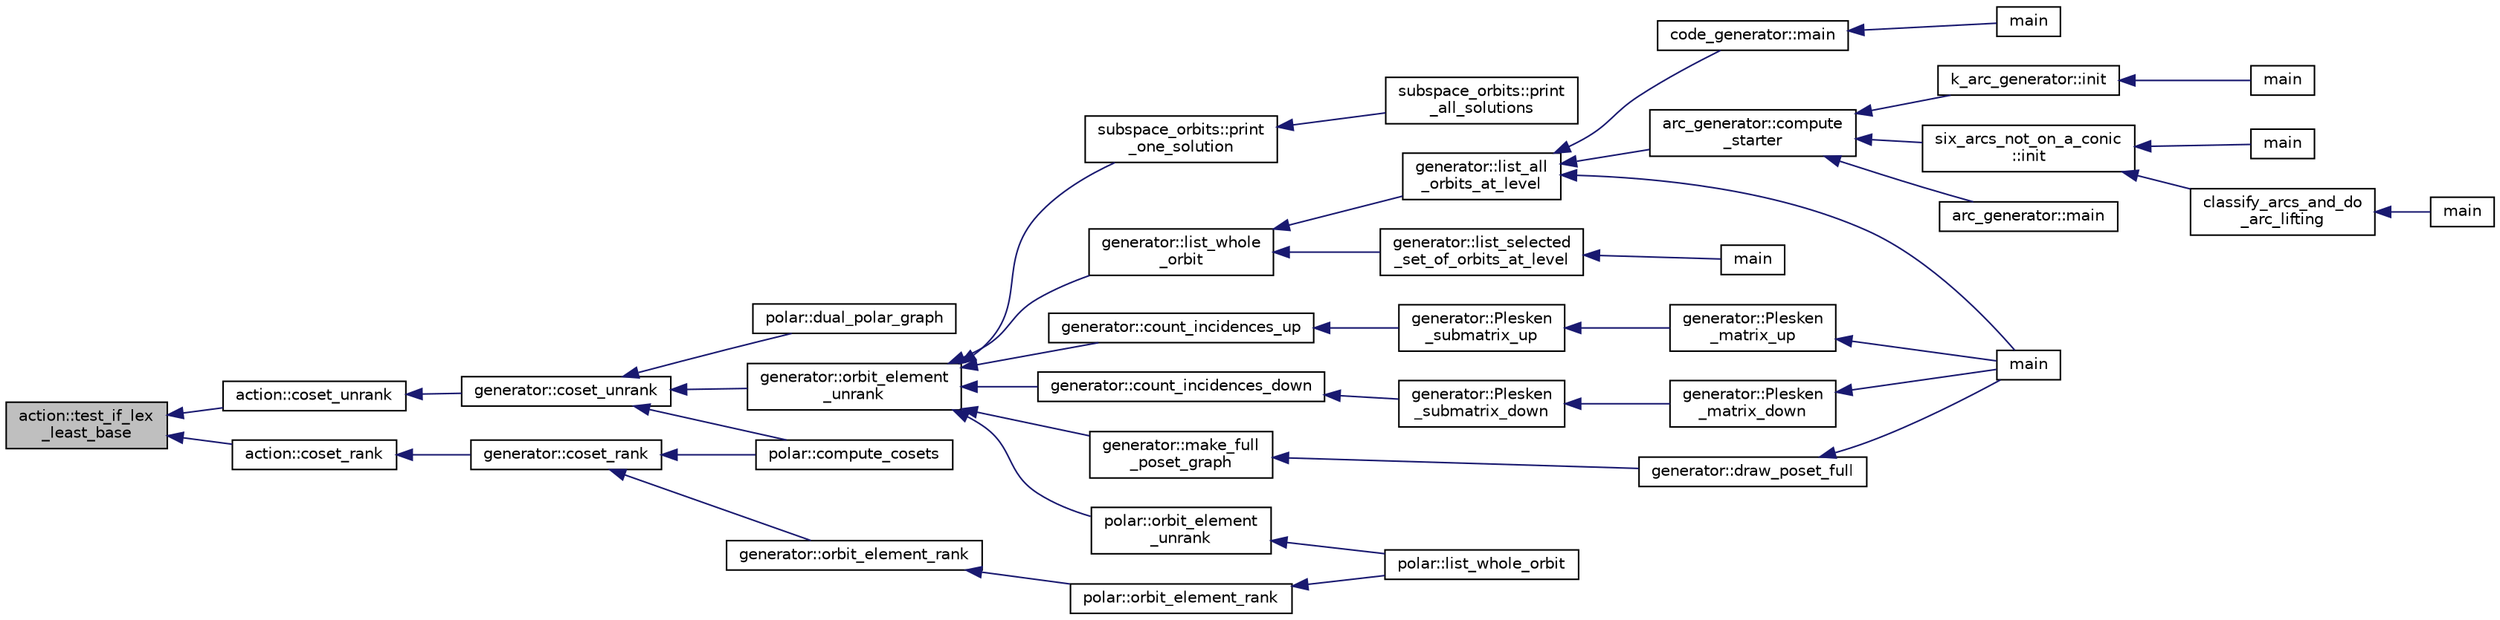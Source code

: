 digraph "action::test_if_lex_least_base"
{
  edge [fontname="Helvetica",fontsize="10",labelfontname="Helvetica",labelfontsize="10"];
  node [fontname="Helvetica",fontsize="10",shape=record];
  rankdir="LR";
  Node35582 [label="action::test_if_lex\l_least_base",height=0.2,width=0.4,color="black", fillcolor="grey75", style="filled", fontcolor="black"];
  Node35582 -> Node35583 [dir="back",color="midnightblue",fontsize="10",style="solid",fontname="Helvetica"];
  Node35583 [label="action::coset_unrank",height=0.2,width=0.4,color="black", fillcolor="white", style="filled",URL="$d2/d86/classaction.html#aeabf488f671d4e77a8a892eb58d82b34"];
  Node35583 -> Node35584 [dir="back",color="midnightblue",fontsize="10",style="solid",fontname="Helvetica"];
  Node35584 [label="generator::coset_unrank",height=0.2,width=0.4,color="black", fillcolor="white", style="filled",URL="$d7/d73/classgenerator.html#a489f02ee804f130f666029a46020aaf6"];
  Node35584 -> Node35585 [dir="back",color="midnightblue",fontsize="10",style="solid",fontname="Helvetica"];
  Node35585 [label="polar::compute_cosets",height=0.2,width=0.4,color="black", fillcolor="white", style="filled",URL="$da/d1c/classpolar.html#a1fae83636607982bad299fd84380fc40"];
  Node35584 -> Node35586 [dir="back",color="midnightblue",fontsize="10",style="solid",fontname="Helvetica"];
  Node35586 [label="polar::dual_polar_graph",height=0.2,width=0.4,color="black", fillcolor="white", style="filled",URL="$da/d1c/classpolar.html#a6e5e2b0d9d3447cac72cb82ce3d2e9e5"];
  Node35584 -> Node35587 [dir="back",color="midnightblue",fontsize="10",style="solid",fontname="Helvetica"];
  Node35587 [label="generator::orbit_element\l_unrank",height=0.2,width=0.4,color="black", fillcolor="white", style="filled",URL="$d7/d73/classgenerator.html#a26a8d0b1964170e19dcbd37fa0a4957f"];
  Node35587 -> Node35588 [dir="back",color="midnightblue",fontsize="10",style="solid",fontname="Helvetica"];
  Node35588 [label="polar::orbit_element\l_unrank",height=0.2,width=0.4,color="black", fillcolor="white", style="filled",URL="$da/d1c/classpolar.html#abcc67b841c60f84478e531f9facf0b82"];
  Node35588 -> Node35589 [dir="back",color="midnightblue",fontsize="10",style="solid",fontname="Helvetica"];
  Node35589 [label="polar::list_whole_orbit",height=0.2,width=0.4,color="black", fillcolor="white", style="filled",URL="$da/d1c/classpolar.html#a26f04b7c75e45604ab772931ed2916fd"];
  Node35587 -> Node35590 [dir="back",color="midnightblue",fontsize="10",style="solid",fontname="Helvetica"];
  Node35590 [label="generator::list_whole\l_orbit",height=0.2,width=0.4,color="black", fillcolor="white", style="filled",URL="$d7/d73/classgenerator.html#aa102d1c1e32f0cd1dafeab1e0d1c18c1"];
  Node35590 -> Node35591 [dir="back",color="midnightblue",fontsize="10",style="solid",fontname="Helvetica"];
  Node35591 [label="generator::list_all\l_orbits_at_level",height=0.2,width=0.4,color="black", fillcolor="white", style="filled",URL="$d7/d73/classgenerator.html#a650880bf92f9f2bf124d4ead2cc01f70"];
  Node35591 -> Node35592 [dir="back",color="midnightblue",fontsize="10",style="solid",fontname="Helvetica"];
  Node35592 [label="code_generator::main",height=0.2,width=0.4,color="black", fillcolor="white", style="filled",URL="$db/d37/classcode__generator.html#ab3cf3a306e4032c2b471ac95321c599f"];
  Node35592 -> Node35593 [dir="back",color="midnightblue",fontsize="10",style="solid",fontname="Helvetica"];
  Node35593 [label="main",height=0.2,width=0.4,color="black", fillcolor="white", style="filled",URL="$d4/d4f/codes_8_c.html#a217dbf8b442f20279ea00b898af96f52"];
  Node35591 -> Node35594 [dir="back",color="midnightblue",fontsize="10",style="solid",fontname="Helvetica"];
  Node35594 [label="main",height=0.2,width=0.4,color="black", fillcolor="white", style="filled",URL="$de/d2d/graph_2graph_8_c.html#a217dbf8b442f20279ea00b898af96f52"];
  Node35591 -> Node35595 [dir="back",color="midnightblue",fontsize="10",style="solid",fontname="Helvetica"];
  Node35595 [label="arc_generator::compute\l_starter",height=0.2,width=0.4,color="black", fillcolor="white", style="filled",URL="$d4/d21/classarc__generator.html#aad1dcec3a1c302e743d574bd1ac857d9"];
  Node35595 -> Node35596 [dir="back",color="midnightblue",fontsize="10",style="solid",fontname="Helvetica"];
  Node35596 [label="arc_generator::main",height=0.2,width=0.4,color="black", fillcolor="white", style="filled",URL="$d4/d21/classarc__generator.html#ad80140b51b165dad1fe6ab232be7829a"];
  Node35595 -> Node35597 [dir="back",color="midnightblue",fontsize="10",style="solid",fontname="Helvetica"];
  Node35597 [label="k_arc_generator::init",height=0.2,width=0.4,color="black", fillcolor="white", style="filled",URL="$d6/dd8/classk__arc__generator.html#a6036d9f52ede9f8ca681505626b5361d"];
  Node35597 -> Node35598 [dir="back",color="midnightblue",fontsize="10",style="solid",fontname="Helvetica"];
  Node35598 [label="main",height=0.2,width=0.4,color="black", fillcolor="white", style="filled",URL="$d6/d01/k__arc__generator__main_8_c.html#a217dbf8b442f20279ea00b898af96f52"];
  Node35595 -> Node35599 [dir="back",color="midnightblue",fontsize="10",style="solid",fontname="Helvetica"];
  Node35599 [label="six_arcs_not_on_a_conic\l::init",height=0.2,width=0.4,color="black", fillcolor="white", style="filled",URL="$d8/de6/classsix__arcs__not__on__a__conic.html#a7a4d5cf8a098488729934cfa8a70944a"];
  Node35599 -> Node35600 [dir="back",color="midnightblue",fontsize="10",style="solid",fontname="Helvetica"];
  Node35600 [label="classify_arcs_and_do\l_arc_lifting",height=0.2,width=0.4,color="black", fillcolor="white", style="filled",URL="$d6/dc3/arc__lifting__main_8_c.html#afdd7be16f16b8c71e9a72fe5f6a0b59c"];
  Node35600 -> Node35601 [dir="back",color="midnightblue",fontsize="10",style="solid",fontname="Helvetica"];
  Node35601 [label="main",height=0.2,width=0.4,color="black", fillcolor="white", style="filled",URL="$d6/dc3/arc__lifting__main_8_c.html#a217dbf8b442f20279ea00b898af96f52"];
  Node35599 -> Node35602 [dir="back",color="midnightblue",fontsize="10",style="solid",fontname="Helvetica"];
  Node35602 [label="main",height=0.2,width=0.4,color="black", fillcolor="white", style="filled",URL="$d2/dfa/create__surface__main_8_c.html#a217dbf8b442f20279ea00b898af96f52"];
  Node35590 -> Node35603 [dir="back",color="midnightblue",fontsize="10",style="solid",fontname="Helvetica"];
  Node35603 [label="generator::list_selected\l_set_of_orbits_at_level",height=0.2,width=0.4,color="black", fillcolor="white", style="filled",URL="$d7/d73/classgenerator.html#a391f8ad3ba736baedd3dd2b7e31a0a62"];
  Node35603 -> Node35604 [dir="back",color="midnightblue",fontsize="10",style="solid",fontname="Helvetica"];
  Node35604 [label="main",height=0.2,width=0.4,color="black", fillcolor="white", style="filled",URL="$da/dd5/subspace__orbits__main_8_c.html#a217dbf8b442f20279ea00b898af96f52"];
  Node35587 -> Node35605 [dir="back",color="midnightblue",fontsize="10",style="solid",fontname="Helvetica"];
  Node35605 [label="generator::count_incidences_up",height=0.2,width=0.4,color="black", fillcolor="white", style="filled",URL="$d7/d73/classgenerator.html#a9d833d8494072c07de28b8f0e9b8155d"];
  Node35605 -> Node35606 [dir="back",color="midnightblue",fontsize="10",style="solid",fontname="Helvetica"];
  Node35606 [label="generator::Plesken\l_submatrix_up",height=0.2,width=0.4,color="black", fillcolor="white", style="filled",URL="$d7/d73/classgenerator.html#ad3d2ebc7da6268d878c5acfc5feefca5"];
  Node35606 -> Node35607 [dir="back",color="midnightblue",fontsize="10",style="solid",fontname="Helvetica"];
  Node35607 [label="generator::Plesken\l_matrix_up",height=0.2,width=0.4,color="black", fillcolor="white", style="filled",URL="$d7/d73/classgenerator.html#a5944c65399c201b426ea3ab2eb7cfa6e"];
  Node35607 -> Node35594 [dir="back",color="midnightblue",fontsize="10",style="solid",fontname="Helvetica"];
  Node35587 -> Node35608 [dir="back",color="midnightblue",fontsize="10",style="solid",fontname="Helvetica"];
  Node35608 [label="generator::count_incidences_down",height=0.2,width=0.4,color="black", fillcolor="white", style="filled",URL="$d7/d73/classgenerator.html#aef9312d2eab8e5ff47228fc5cdab3262"];
  Node35608 -> Node35609 [dir="back",color="midnightblue",fontsize="10",style="solid",fontname="Helvetica"];
  Node35609 [label="generator::Plesken\l_submatrix_down",height=0.2,width=0.4,color="black", fillcolor="white", style="filled",URL="$d7/d73/classgenerator.html#a8671e3798fb19accfa92c41d7389a8eb"];
  Node35609 -> Node35610 [dir="back",color="midnightblue",fontsize="10",style="solid",fontname="Helvetica"];
  Node35610 [label="generator::Plesken\l_matrix_down",height=0.2,width=0.4,color="black", fillcolor="white", style="filled",URL="$d7/d73/classgenerator.html#aa1ae9d8cbaa9d7012e7796499e4c93e9"];
  Node35610 -> Node35594 [dir="back",color="midnightblue",fontsize="10",style="solid",fontname="Helvetica"];
  Node35587 -> Node35611 [dir="back",color="midnightblue",fontsize="10",style="solid",fontname="Helvetica"];
  Node35611 [label="generator::make_full\l_poset_graph",height=0.2,width=0.4,color="black", fillcolor="white", style="filled",URL="$d7/d73/classgenerator.html#ab6415c4a8fbcc54c470448935a95aa56"];
  Node35611 -> Node35612 [dir="back",color="midnightblue",fontsize="10",style="solid",fontname="Helvetica"];
  Node35612 [label="generator::draw_poset_full",height=0.2,width=0.4,color="black", fillcolor="white", style="filled",URL="$d7/d73/classgenerator.html#a6f7f90e50993905db31342536ac59d8c"];
  Node35612 -> Node35594 [dir="back",color="midnightblue",fontsize="10",style="solid",fontname="Helvetica"];
  Node35587 -> Node35613 [dir="back",color="midnightblue",fontsize="10",style="solid",fontname="Helvetica"];
  Node35613 [label="subspace_orbits::print\l_one_solution",height=0.2,width=0.4,color="black", fillcolor="white", style="filled",URL="$d2/d9f/classsubspace__orbits.html#a9047cdfdfc64339f714ffe5e12a4b35f"];
  Node35613 -> Node35614 [dir="back",color="midnightblue",fontsize="10",style="solid",fontname="Helvetica"];
  Node35614 [label="subspace_orbits::print\l_all_solutions",height=0.2,width=0.4,color="black", fillcolor="white", style="filled",URL="$d2/d9f/classsubspace__orbits.html#ab3b725a940c2efd222746887c266d9de"];
  Node35582 -> Node35615 [dir="back",color="midnightblue",fontsize="10",style="solid",fontname="Helvetica"];
  Node35615 [label="action::coset_rank",height=0.2,width=0.4,color="black", fillcolor="white", style="filled",URL="$d2/d86/classaction.html#a5757c5b9562366be88526cc943c015e0"];
  Node35615 -> Node35616 [dir="back",color="midnightblue",fontsize="10",style="solid",fontname="Helvetica"];
  Node35616 [label="generator::coset_rank",height=0.2,width=0.4,color="black", fillcolor="white", style="filled",URL="$d7/d73/classgenerator.html#aee00240c0ae71885dd9d23b5423c56d9"];
  Node35616 -> Node35585 [dir="back",color="midnightblue",fontsize="10",style="solid",fontname="Helvetica"];
  Node35616 -> Node35617 [dir="back",color="midnightblue",fontsize="10",style="solid",fontname="Helvetica"];
  Node35617 [label="generator::orbit_element_rank",height=0.2,width=0.4,color="black", fillcolor="white", style="filled",URL="$d7/d73/classgenerator.html#a98e10a923dffa737fdb6ebc703d53fae"];
  Node35617 -> Node35618 [dir="back",color="midnightblue",fontsize="10",style="solid",fontname="Helvetica"];
  Node35618 [label="polar::orbit_element_rank",height=0.2,width=0.4,color="black", fillcolor="white", style="filled",URL="$da/d1c/classpolar.html#a70551ff23175b280b66bce27fe200275"];
  Node35618 -> Node35589 [dir="back",color="midnightblue",fontsize="10",style="solid",fontname="Helvetica"];
}
